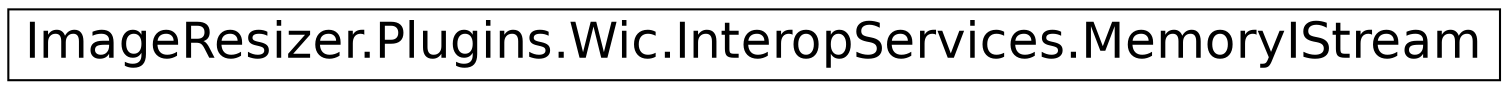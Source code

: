 digraph G
{
  edge [fontname="Helvetica",fontsize="24",labelfontname="Helvetica",labelfontsize="24"];
  node [fontname="Helvetica",fontsize="24",shape=record];
  rankdir="LR";
  Node1 [label="ImageResizer.Plugins.Wic.InteropServices.MemoryIStream",height=0.2,width=0.4,color="black", fillcolor="white", style="filled",URL="$class_image_resizer_1_1_plugins_1_1_wic_1_1_interop_services_1_1_memory_i_stream.html"];
}

